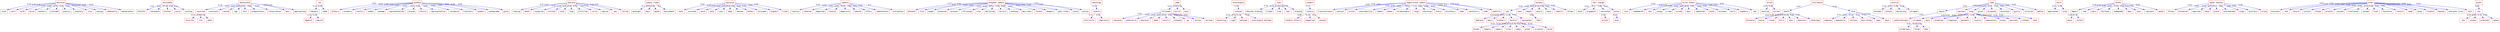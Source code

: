 strict digraph {
	decision	 [color=red,
		fontname=courier,
		shape=box];
	kind	 [color=red,
		fontname=courier,
		shape=box];
	decision -> kind	 [color=blue,
		xlabel=0.32];
	court	 [color=red,
		fontname=courier,
		shape=box];
	decision -> court	 [color=blue,
		xlabel=0.27];
	wife	 [color=red,
		fontname=courier,
		shape=box];
	decision -> wife	 [color=blue,
		xlabel=0.76];
	serve	 [color=red,
		fontname=courier,
		shape=box];
	decision -> serve	 [color=blue,
		xlabel=0.24];
	mothers	 [color=red,
		fontname=courier,
		shape=box];
	decision -> mothers	 [color=blue,
		xlabel=0.46];
	informed	 [color=red,
		fontname=courier,
		shape=box];
	decision -> informed	 [color=blue,
		xlabel=0.59];
	piously	 [color=red,
		fontname=courier,
		shape=box];
	decision -> piously	 [color=blue,
		xlabel=0.41];
	chastely	 [color=red,
		fontname=courier,
		shape=box];
	decision -> chastely	 [color=blue,
		xlabel=0.43];
	live	 [color=red,
		fontname=courier,
		shape=box];
	decision -> live	 [color=blue,
		xlabel=0.14];
	asking	 [color=red,
		fontname=courier,
		shape=box];
	decision -> asking	 [color=blue,
		xlabel=0.27];
	obediently	 [color=red,
		fontname=courier,
		shape=box];
	decision -> obediently	 [color=blue,
		xlabel=0.62];
	dasharathas	 [color=red,
		fontname=courier,
		shape=box];
	decision -> dasharathas	 [color=blue,
		xlabel=0.43];
	dissuaded	 [color=red,
		fontname=courier,
		shape=box];
	faithful	 [color=red,
		fontname=courier,
		shape=box];
	dissuaded -> faithful	 [color=blue,
		xlabel=0.22];
	lakshmana	 [color=red,
		fontname=courier,
		shape=box];
	dissuaded -> lakshmana	 [color=blue,
		xlabel=0.41];
	brother	 [color=red,
		fontname=courier,
		shape=box];
	dissuaded -> brother	 [color=blue,
		xlabel=0.38];
	exile	 [color=red,
		fontname=courier,
		shape=box];
	dissuaded -> exile	 [color=blue,
		xlabel=0.19];
	joining	 [color=red,
		fontname=courier,
		shape=box];
	dissuaded -> joining	 [color=blue,
		xlabel=0.22];
	dasharatha	 [color=red,
		fontname=courier,
		shape=box];
	resolved	 [color=red,
		fontname=courier,
		shape=box];
	dasharatha -> resolved	 [color=blue,
		xlabel=0.19];
	necessary	 [color=red,
		fontname=courier,
		shape=box];
	dasharatha -> necessary	 [color=blue,
		xlabel=0.03];
	caused	 [color=red,
		fontname=courier,
		shape=box];
	dasharatha -> caused	 [color=blue,
		xlabel=0.03];
	age	 [color=red,
		fontname=courier,
		shape=box];
	dasharatha -> age	 [color=blue,
		xlabel=0.03];
	felt	 [color=red,
		fontname=courier,
		shape=box];
	dasharatha -> felt	 [color=blue,
		xlabel=0.03];
	preparations	 [color=red,
		fontname=courier,
		shape=box];
	dasharatha -> preparations	 [color=blue,
		xlabel=0.03];
	consecration	 [color=red,
		fontname=courier,
		shape=box];
	dasharatha -> consecration	 [color=blue,
		xlabel=0.03];
	heir	 [color=red,
		fontname=courier,
		shape=box];
	dasharatha -> heir	 [color=blue,
		xlabel=0.03];
	approaching	 [color=red,
		fontname=courier,
		shape=box];
	dasharatha -> approaching	 [color=blue,
		xlabel=0.03];
	favorite	 [color=red,
		fontname=courier,
		shape=box];
	resolved -> favorite	 [color=blue,
		xlabel=0.14];
	old	 [color=red,
		fontname=courier,
		shape=box];
	resolved -> old	 [color=blue,
		xlabel=0.08];
	make	 [color=red,
		fontname=courier,
		shape=box];
	resolved -> make	 [color=blue,
		xlabel=0.14];
	son	 [color=red,
		fontname=courier,
		shape=box];
	requests	 [color=red,
		fontname=courier,
		shape=box];
	son -> requests	 [color=blue,
		xlabel=0.16];
	made	 [color=red,
		fontname=courier,
		shape=box];
	son -> made	 [color=blue,
		xlabel=0.03];
	appoint	 [color=red,
		fontname=courier,
		shape=box];
	requests -> appoint	 [color=blue,
		xlabel=0.14];
	banish	 [color=red,
		fontname=courier,
		shape=box];
	requests -> banish	 [color=blue,
		xlabel=0.19];
	ayodhya	 [color=red,
		fontname=courier,
		shape=box];
	affairs	 [color=red,
		fontname=courier,
		shape=box];
	ayodhya -> affairs	 [color=blue,
		xlabel=0.03];
	solemnly	 [color=red,
		fontname=courier,
		shape=box];
	ayodhya -> solemnly	 [color=blue,
		xlabel=0.03];
	country	 [color=red,
		fontname=courier,
		shape=box];
	ayodhya -> country	 [color=blue,
		xlabel=0.08];
	symbol	 [color=red,
		fontname=courier,
		shape=box];
	ayodhya -> symbol	 [color=blue,
		xlabel=0.03];
	manage	 [color=red,
		fontname=courier,
		shape=box];
	ayodhya -> manage	 [color=blue,
		xlabel=0.03];
	representatives	 [color=red,
		fontname=courier,
		shape=box];
	ayodhya -> representatives	 [color=blue,
		xlabel=0.03];
	placed	 [color=red,
		fontname=courier,
		shape=box];
	ayodhya -> placed	 [color=blue,
		xlabel=0.05];
	returns	 [color=red,
		fontname=courier,
		shape=box];
	ayodhya -> returns	 [color=blue,
		xlabel=0.03];
	representative	 [color=red,
		fontname=courier,
		shape=box];
	ayodhya -> representative	 [color=blue,
		xlabel=0.03];
	residence	 [color=red,
		fontname=courier,
		shape=box];
	ayodhya -> residence	 [color=blue,
		xlabel=0.03];
	transfers	 [color=red,
		fontname=courier,
		shape=box];
	ayodhya -> transfers	 [color=blue,
		xlabel=0.03];
	sandals	 [color=red,
		fontname=courier,
		shape=box];
	ayodhya -> sandals	 [color=blue,
		xlabel=0.03];
	nandigrama	 [color=red,
		fontname=courier,
		shape=box];
	ayodhya -> nandigrama	 [color=blue,
		xlabel=0.24];
	gives	 [color=red,
		fontname=courier,
		shape=box];
	ayodhya -> gives	 [color=blue,
		xlabel=0.03];
	bharata	 [color=red,
		fontname=courier,
		shape=box];
	staying	 [color=red,
		fontname=courier,
		shape=box];
	bharata -> staying	 [color=blue,
		xlabel=0.27];
	death	 [color=red,
		fontname=courier,
		shape=box];
	bharata -> death	 [color=blue,
		xlabel=0.43];
	rajagriha	 [color=red,
		fontname=courier,
		shape=box];
	bharata -> rajagriha	 [color=blue,
		xlabel=0.32];
	invited	 [color=red,
		fontname=courier,
		shape=box];
	bharata -> invited	 [color=blue,
		xlabel=0.32];
	royal	 [color=red,
		fontname=courier,
		shape=box];
	bharata -> royal	 [color=blue,
		xlabel=0.51];
	long	 [color=red,
		fontname=courier,
		shape=box];
	bharata -> long	 [color=blue,
		xlabel=0.16];
	fulfilled	 [color=red,
		fontname=courier,
		shape=box];
	bharata -> fulfilled	 [color=blue,
		xlabel=0.78];
	curse	 [color=red,
		fontname=courier,
		shape=box];
	bharata -> curse	 [color=blue,
		xlabel=1.0];
	capital	 [color=red,
		fontname=courier,
		shape=box];
	bharata -> capital	 [color=blue,
		xlabel=0.35];
	was	 [color=red,
		fontname=courier,
		shape=box];
	bharata -> was	 [color=blue,
		xlabel=0.41];
	called	 [color=red,
		fontname=courier,
		shape=box];
	bharata -> called	 [color=blue,
		xlabel=0.27];
	"uneasy sleep"	 [color=red,
		fontname=courier,
		shape=box];
	midnight	 [color=red,
		fontname=courier,
		shape=box];
	"uneasy sleep" -> midnight	 [color=blue,
		xlabel=0.3];
	days	 [color=red,
		fontname=courier,
		shape=box];
	"uneasy sleep" -> days	 [color=blue,
		xlabel=0.03];
	awoke	 [color=red,
		fontname=courier,
		shape=box];
	"uneasy sleep" -> awoke	 [color=blue,
		xlabel=0.03];
	banishment	 [color=red,
		fontname=courier,
		shape=box];
	"uneasy sleep" -> banishment	 [color=blue,
		xlabel=0.3];
	kausalya	 [color=red,
		fontname=courier,
		shape=box];
	duty	 [color=red,
		fontname=courier,
		shape=box];
	kausalya -> duty	 [color=blue,
		xlabel=0.03];
	insisted	 [color=red,
		fontname=courier,
		shape=box];
	kausalya -> insisted	 [color=blue,
		xlabel=0.03];
	word	 [color=red,
		fontname=courier,
		shape=box];
	kausalya -> word	 [color=blue,
		xlabel=0.03];
	help	 [color=red,
		fontname=courier,
		shape=box];
	kausalya -> help	 [color=blue,
		xlabel=0.03];
	vain	 [color=red,
		fontname=courier,
		shape=box];
	kausalya -> vain	 [color=blue,
		xlabel=0.03];
	keep	 [color=red,
		fontname=courier,
		shape=box];
	kausalya -> keep	 [color=blue,
		xlabel=0.03];
	dharma	 [color=red,
		fontname=courier,
		shape=box];
	kausalya -> dharma	 [color=blue,
		xlabel=0.03];
	mother	 [color=red,
		fontname=courier,
		shape=box];
	kausalya -> mother	 [color=blue,
		xlabel=0.03];
	dissuade	 [color=red,
		fontname=courier,
		shape=box];
	kausalya -> dissuade	 [color=blue,
		xlabel=0.22];
	highest	 [color=red,
		fontname=courier,
		shape=box];
	kausalya -> highest	 [color=blue,
		xlabel=0.03];
	tried	 [color=red,
		fontname=courier,
		shape=box];
	kausalya -> tried	 [color=blue,
		xlabel=0.03];
	remains	 [color=red,
		fontname=courier,
		shape=box];
	resolve	 [color=red,
		fontname=courier,
		shape=box];
	remains -> resolve	 [color=blue,
		xlabel=0.03];
	libation	 [color=red,
		fontname=courier,
		shape=box];
	remains -> libation	 [color=blue,
		xlabel=0.03];
	departed	 [color=red,
		fontname=courier,
		shape=box];
	remains -> departed	 [color=blue,
		xlabel=0.05];
	funeral	 [color=red,
		fontname=courier,
		shape=box];
	remains -> funeral	 [color=blue,
		xlabel=0.03];
	departure	 [color=red,
		fontname=courier,
		shape=box];
	remains -> departure	 [color=blue,
		xlabel=0.03];
	reminds	 [color=red,
		fontname=courier,
		shape=box];
	remains -> reminds	 [color=blue,
		xlabel=0.03];
	offers	 [color=red,
		fontname=courier,
		shape=box];
	remains -> offers	 [color=blue,
		xlabel=0.03];
	lamentations	 [color=red,
		fontname=courier,
		shape=box];
	remains -> lamentations	 [color=blue,
		xlabel=0.03];
	entreaties	 [color=red,
		fontname=courier,
		shape=box];
	remains -> entreaties	 [color=blue,
		xlabel=0.3];
	"eloquent speech"	 [color=red,
		fontname=courier,
		shape=box];
	devoted	 [color=red,
		fontname=courier,
		shape=box];
	"eloquent speech" -> devoted	 [color=blue,
		xlabel=0.27];
	firm	 [color=red,
		fontname=courier,
		shape=box];
	"eloquent speech" -> firm	 [color=blue,
		xlabel=0.03];
	woman	 [color=red,
		fontname=courier,
		shape=box];
	"eloquent speech" -> woman	 [color=blue,
		xlabel=0.03];
	answered	 [color=red,
		fontname=courier,
		shape=box];
	"eloquent speech" -> answered	 [color=blue,
		xlabel=0.03];
	prevent	 [color=red,
		fontname=courier,
		shape=box];
	"eloquent speech" -> prevent	 [color=blue,
		xlabel=0.03];
	following	 [color=red,
		fontname=courier,
		shape=box];
	"eloquent speech" -> following	 [color=blue,
		xlabel=0.03];
	sita	 [color=red,
		fontname=courier,
		shape=box];
	"eloquent speech" -> sita	 [color=blue,
		xlabel=0.03];
	declaring	 [color=red,
		fontname=courier,
		shape=box];
	"eloquent speech" -> declaring	 [color=blue,
		xlabel=0.03];
	terrors	 [color=red,
		fontname=courier,
		shape=box];
	"eloquent speech" -> terrors	 [color=blue,
		xlabel=0.03];
	nothing	 [color=red,
		fontname=courier,
		shape=box];
	"eloquent speech" -> nothing	 [color=blue,
		xlabel=0.03];
	describes	 [color=red,
		fontname=courier,
		shape=box];
	"eloquent speech" -> describes	 [color=blue,
		xlabel=0.03];
	forest	 [color=red,
		fontname=courier,
		shape=box];
	"eloquent speech" -> forest	 [color=blue,
		xlabel=0.03];
	dangers	 [color=red,
		fontname=courier,
		shape=box];
	"eloquent speech" -> dangers	 [color=blue,
		xlabel=0.03];
	"pati-vrata"	 [color=red,
		fontname=courier,
		shape=box];
	"eloquent speech" -> "pati-vrata"	 [color=blue,
		xlabel=0.03];
	could	 [color=red,
		fontname=courier,
		shape=box];
	"eloquent speech" -> could	 [color=blue,
		xlabel=0.03];
	duties	 [color=red,
		fontname=courier,
		shape=box];
	"eloquent speech" -> duties	 [color=blue,
		xlabel=0.03];
	teachings	 [color=red,
		fontname=courier,
		shape=box];
	rejects	 [color=red,
		fontname=courier,
		shape=box];
	teachings -> rejects	 [color=blue,
		xlabel=0.14];
	nihilistic	 [color=red,
		fontname=courier,
		shape=box];
	rejects -> nihilistic	 [color=blue,
		xlabel=0.11];
	vigorously	 [color=red,
		fontname=courier,
		shape=box];
	rejects -> vigorously	 [color=blue,
		xlabel=0.14];
	yama	 [color=red,
		fontname=courier,
		shape=box];
	followed	 [color=red,
		fontname=courier,
		shape=box];
	yama -> followed	 [color=blue,
		xlabel=0.03];
	world	 [color=red,
		fontname=courier,
		shape=box];
	yama -> world	 [color=blue,
		xlabel=0.03];
	must	 [color=red,
		fontname=courier,
		shape=box];
	yama -> must	 [color=blue,
		xlabel=0.16];
	satyavan	 [color=red,
		fontname=courier,
		shape=box];
	followed -> satyavan	 [color=blue,
		xlabel=0.03];
	underworld	 [color=red,
		fontname=courier,
		shape=box];
	followed -> underworld	 [color=blue,
		xlabel=0.03];
	wherever	 [color=red,
		fontname=courier,
		shape=box];
	followed -> wherever	 [color=blue,
		xlabel=0.03];
	dead	 [color=red,
		fontname=courier,
		shape=box];
	followed -> dead	 [color=blue,
		xlabel=0.03];
	savitri	 [color=red,
		fontname=courier,
		shape=box];
	followed -> savitri	 [color=blue,
		xlabel=0.03];
	husband	 [color=red,
		fontname=courier,
		shape=box];
	followed -> husband	 [color=blue,
		xlabel=0.03];
	go	 [color=red,
		fontname=courier,
		shape=box];
	followed -> go	 [color=blue,
		xlabel=0.03];
	follow	 [color=red,
		fontname=courier,
		shape=box];
	followed -> follow	 [color=blue,
		xlabel=0.03];
	reclaim	 [color=red,
		fontname=courier,
		shape=box];
	followed -> reclaim	 [color=blue,
		xlabel=0.03];
	sovereignty	 [color=red,
		fontname=courier,
		shape=box];
	refuses	 [color=red,
		fontname=courier,
		shape=box];
	sovereignty -> refuses	 [color=blue,
		xlabel=0.19];
	objecting	 [color=red,
		fontname=courier,
		shape=box];
	refuses -> objecting	 [color=blue,
		xlabel=0.16];
	right	 [color=red,
		fontname=courier,
		shape=box];
	refuses -> right	 [color=blue,
		xlabel=0.16];
	belongs	 [color=red,
		fontname=courier,
		shape=box];
	refuses -> belongs	 [color=blue,
		xlabel=0.19];
	"sovereignty belongs"	 [color=red,
		fontname=courier,
		shape=box];
	refuses -> "sovereignty belongs"	 [color=blue,
		xlabel=0.16];
	sees	 [color=red,
		fontname=courier,
		shape=box];
	"bharata drawing"	 [color=red,
		fontname=courier,
		shape=box];
	sees -> "bharata drawing"	 [color=blue,
		xlabel=0.16];
	climbs	 [color=red,
		fontname=courier,
		shape=box];
	sees -> climbs	 [color=blue,
		xlabel=0.22];
	tree	 [color=red,
		fontname=courier,
		shape=box];
	sees -> tree	 [color=blue,
		xlabel=0.19];
	near	 [color=red,
		fontname=courier,
		shape=box];
	sees -> near	 [color=blue,
		xlabel=0.14];
	drawing	 [color=red,
		fontname=courier,
		shape=box];
	sees -> drawing	 [color=blue,
		xlabel=0.19];
	conduct	 [color=red,
		fontname=courier,
		shape=box];
	finally	 [color=red,
		fontname=courier,
		shape=box];
	conduct -> finally	 [color=blue,
		xlabel=0.11];
	"conduct affairs"	 [color=red,
		fontname=courier,
		shape=box];
	finally -> "conduct affairs"	 [color=blue,
		xlabel=0.08];
	compelled	 [color=red,
		fontname=courier,
		shape=box];
	finally -> compelled	 [color=blue,
		xlabel=0.16];
	consent	 [color=red,
		fontname=courier,
		shape=box];
	finally -> consent	 [color=blue,
		xlabel=0.11];
	"magnificent speech"	 [color=red,
		fontname=courier,
		shape=box];
	transitoriness	 [color=red,
		fontname=courier,
		shape=box];
	"magnificent speech" -> transitoriness	 [color=blue,
		xlabel=0.03];
	natural	 [color=red,
		fontname=courier,
		shape=box];
	"magnificent speech" -> natural	 [color=blue,
		xlabel=0.03];
	invite	 [color=red,
		fontname=courier,
		shape=box];
	"magnificent speech" -> invite	 [color=blue,
		xlabel=0.05];
	inevitability	 [color=red,
		fontname=courier,
		shape=box];
	"magnificent speech" -> inevitability	 [color=blue,
		xlabel=0.03];
	lament	 [color=red,
		fontname=courier,
		shape=box];
	"magnificent speech" -> lament	 [color=blue,
		xlabel=0.03];
	makes	 [color=red,
		fontname=courier,
		shape=box];
	"magnificent speech" -> makes	 [color=blue,
		xlabel=0.03];
	unreasonable	 [color=red,
		fontname=courier,
		shape=box];
	"magnificent speech" -> unreasonable	 [color=blue,
		xlabel=0.03];
	reign	 [color=red,
		fontname=courier,
		shape=box];
	"magnificent speech" -> reign	 [color=blue,
		xlabel=0.3];
	mourning	 [color=red,
		fontname=courier,
		shape=box];
	"magnificent speech" -> mourning	 [color=blue,
		xlabel=0.03];
	every	 [color=red,
		fontname=courier,
		shape=box];
	"magnificent speech" -> every	 [color=blue,
		xlabel=0.03];
	existence	 [color=red,
		fontname=courier,
		shape=box];
	"magnificent speech" -> existence	 [color=blue,
		xlabel=0.03];
	seem	 [color=red,
		fontname=courier,
		shape=box];
	"magnificent speech" -> seem	 [color=blue,
		xlabel=0.03];
	counselors	 [color=red,
		fontname=courier,
		shape=box];
	"magnificent speech" -> counselors	 [color=blue,
		xlabel=0.3];
	come	 [color=red,
		fontname=courier,
		shape=box];
	"magnificent speech" -> come	 [color=blue,
		xlabel=0.03];
	comforts	 [color=red,
		fontname=courier,
		shape=box];
	"magnificent speech" -> comforts	 [color=blue,
		xlabel=0.05];
	kaikeyi	 [color=red,
		fontname=courier,
		shape=box];
	one	 [color=red,
		fontname=courier,
		shape=box];
	kaikeyi -> one	 [color=blue,
		xlabel=0.03];
	asks	 [color=red,
		fontname=courier,
		shape=box];
	kaikeyi -> asks	 [color=blue,
		xlabel=0.03];
	begin	 [color=red,
		fontname=courier,
		shape=box];
	kaikeyi -> begin	 [color=blue,
		xlabel=0.03];
	return	 [color=red,
		fontname=courier,
		shape=box];
	kaikeyi -> return	 [color=blue,
		xlabel=0.16];
	many	 [color=red,
		fontname=courier,
		shape=box];
	kaikeyi -> many	 [color=blue,
		xlabel=0.03];
	reports	 [color=red,
		fontname=courier,
		shape=box];
	kaikeyi -> reports	 [color=blue,
		xlabel=0.03];
	throws	 [color=red,
		fontname=courier,
		shape=box];
	kaikeyi -> throws	 [color=blue,
		xlabel=0.03];
	embrace	 [color=red,
		fontname=courier,
		shape=box];
	one -> embrace	 [color=blue,
		xlabel=0.03];
	tears	 [color=red,
		fontname=courier,
		shape=box];
	one -> tears	 [color=blue,
		xlabel=0.03];
	brothers	 [color=red,
		fontname=courier,
		shape=box];
	one -> brothers	 [color=blue,
		xlabel=0.03];
	heretic	 [color=red,
		fontname=courier,
		shape=box];
	one -> heretic	 [color=blue,
		xlabel=0.16];
	reproaches	 [color=red,
		fontname=courier,
		shape=box];
	one -> reproaches	 [color=blue,
		xlabel=0.03];
	feet	 [color=red,
		fontname=courier,
		shape=box];
	begin -> feet	 [color=blue,
		xlabel=0.03];
	dispel	 [color=red,
		fontname=courier,
		shape=box];
	heretic -> dispel	 [color=blue,
		xlabel=0.14];
	skeptic	 [color=red,
		fontname=courier,
		shape=box];
	heretic -> skeptic	 [color=blue,
		xlabel=0.14];
	jabali	 [color=red,
		fontname=courier,
		shape=box];
	heretic -> jabali	 [color=blue,
		xlabel=0.16];
	tries	 [color=red,
		fontname=courier,
		shape=box];
	heretic -> tries	 [color=blue,
		xlabel=0.14];
	ramas	 [color=red,
		fontname=courier,
		shape=box];
	heretic -> ramas	 [color=blue,
		xlabel=0.19];
	great	 [color=red,
		fontname=courier,
		shape=box];
	heretic -> great	 [color=blue,
		xlabel=0.11];
	scruples	 [color=red,
		fontname=courier,
		shape=box];
	heretic -> scruples	 [color=blue,
		xlabel=0.14];
	moral	 [color=red,
		fontname=courier,
		shape=box];
	heretic -> moral	 [color=blue,
		xlabel=0.14];
	"fail change"	 [color=red,
		fontname=courier,
		shape=box];
	mind	 [color=red,
		fontname=courier,
		shape=box];
	"fail change" -> mind	 [color=blue,
		xlabel=0.03];
	arguments	 [color=red,
		fontname=courier,
		shape=box];
	"fail change" -> arguments	 [color=blue,
		xlabel=0.3];
	vasishtha	 [color=red,
		fontname=courier,
		shape=box];
	"fail change" -> vasishtha	 [color=blue,
		xlabel=0.03];
	pious	 [color=red,
		fontname=courier,
		shape=box];
	"fail change" -> pious	 [color=blue,
		xlabel=0.27];
	priest	 [color=red,
		fontname=courier,
		shape=box];
	vasishtha -> priest	 [color=blue,
		xlabel=0.19];
	even	 [color=red,
		fontname=courier,
		shape=box];
	pious -> even	 [color=blue,
		xlabel=0.03];
	"blind father"	 [color=red,
		fontname=courier,
		shape=box];
	loss	 [color=red,
		fontname=courier,
		shape=box];
	"blind father" -> loss	 [color=blue,
		xlabel=0.05];
	remembered	 [color=red,
		fontname=courier,
		shape=box];
	"blind father" -> remembered	 [color=blue,
		xlabel=0.05];
	die	 [color=red,
		fontname=courier,
		shape=box];
	"blind father" -> die	 [color=blue,
		xlabel=0.05];
	young	 [color=red,
		fontname=courier,
		shape=box];
	"blind father" -> young	 [color=blue,
		xlabel=0.03];
	crime	 [color=red,
		fontname=courier,
		shape=box];
	"blind father" -> crime	 [color=blue,
		xlabel=0.05];
	cursed	 [color=red,
		fontname=courier,
		shape=box];
	"blind father" -> cursed	 [color=blue,
		xlabel=0.05];
	boys	 [color=red,
		fontname=courier,
		shape=box];
	"blind father" -> boys	 [color=blue,
		xlabel=0.05];
	committed	 [color=red,
		fontname=courier,
		shape=box];
	"blind father" -> committed	 [color=blue,
		xlabel=0.27];
	youth	 [color=red,
		fontname=courier,
		shape=box];
	"blind father" -> youth	 [color=blue,
		xlabel=0.05];
	mistake	 [color=red,
		fontname=courier,
		shape=box];
	"blind father" -> mistake	 [color=blue,
		xlabel=0.05];
	tells	 [color=red,
		fontname=courier,
		shape=box];
	"blind father" -> tells	 [color=blue,
		xlabel=0.05];
	suddenly	 [color=red,
		fontname=courier,
		shape=box];
	"blind father" -> suddenly	 [color=blue,
		xlabel=0.03];
	man	 [color=red,
		fontname=courier,
		shape=box];
	"blind father" -> man	 [color=blue,
		xlabel=0.03];
	blind	 [color=red,
		fontname=courier,
		shape=box];
	hunting	 [color=red,
		fontname=courier,
		shape=box];
	blind -> hunting	 [color=blue,
		xlabel=0.03];
	killed	 [color=red,
		fontname=courier,
		shape=box];
	blind -> killed	 [color=blue,
		xlabel=0.03];
	chitrakuta	 [color=red,
		fontname=courier,
		shape=box];
	heard	 [color=red,
		fontname=courier,
		shape=box];
	chitrakuta -> heard	 [color=blue,
		xlabel=0.03];
	find	 [color=red,
		fontname=courier,
		shape=box];
	chitrakuta -> find	 [color=blue,
		xlabel=0.16];
	distance	 [color=red,
		fontname=courier,
		shape=box];
	heard -> distance	 [color=blue,
		xlabel=0.03];
	noise	 [color=red,
		fontname=courier,
		shape=box];
	heard -> noise	 [color=blue,
		xlabel=0.03];
	clouds	 [color=red,
		fontname=courier,
		shape=box];
	heard -> clouds	 [color=blue,
		xlabel=0.03];
	hills	 [color=red,
		fontname=courier,
		shape=box];
	heard -> hills	 [color=blue,
		xlabel=0.03];
	sets	 [color=red,
		fontname=courier,
		shape=box];
	heard -> sets	 [color=blue,
		xlabel=0.03];
	beauties	 [color=red,
		fontname=courier,
		shape=box];
	heard -> beauties	 [color=blue,
		xlabel=0.03];
	landscape	 [color=red,
		fontname=courier,
		shape=box];
	heard -> landscape	 [color=blue,
		xlabel=0.03];
	camping	 [color=red,
		fontname=courier,
		shape=box];
	find -> camping	 [color=blue,
		xlabel=0.11];
	meanwhile	 [color=red,
		fontname=courier,
		shape=box];
	find -> meanwhile	 [color=blue,
		xlabel=0.05];
	retinue	 [color=red,
		fontname=courier,
		shape=box];
	find -> retinue	 [color=blue,
		xlabel=0.14];
	describing	 [color=red,
		fontname=courier,
		shape=box];
	find -> describing	 [color=blue,
		xlabel=0.11];
	seen	 [color=red,
		fontname=courier,
		shape=box];
	find -> seen	 [color=blue,
		xlabel=0.14];
	dust	 [color=red,
		fontname=courier,
		shape=box];
	find -> dust	 [color=blue,
		xlabel=0.14];
	hostile	 [color=red,
		fontname=courier,
		shape=box];
	becomes	 [color=red,
		fontname=courier,
		shape=box];
	hostile -> becomes	 [color=blue,
		xlabel=0.16];
	attack	 [color=red,
		fontname=courier,
		shape=box];
	hostile -> attack	 [color=blue,
		xlabel=0.16];
	believing	 [color=red,
		fontname=courier,
		shape=box];
	hostile -> believing	 [color=blue,
		xlabel=0.54];
	enraged	 [color=red,
		fontname=courier,
		shape=box];
	hostile -> enraged	 [color=blue,
		xlabel=0.19];
	rama	 [color=red,
		fontname=courier,
		shape=box];
	regret	 [color=red,
		fontname=courier,
		shape=box];
	rama -> regret	 [color=blue,
		xlabel=0.03];
	learned	 [color=red,
		fontname=courier,
		shape=box];
	rama -> learned	 [color=blue,
		xlabel=0.03];
	king	 [color=red,
		fontname=courier,
		shape=box];
	rama -> king	 [color=blue,
		xlabel=0.03];
	grief	 [color=red,
		fontname=courier,
		shape=box];
	rama -> grief	 [color=blue,
		xlabel=0.19];
	accepted	 [color=red,
		fontname=courier,
		shape=box];
	rama -> accepted	 [color=blue,
		xlabel=0.03];
	uncertain	 [color=red,
		fontname=courier,
		shape=box];
	rama -> uncertain	 [color=blue,
		xlabel=0.03];
	guilty	 [color=red,
		fontname=courier,
		shape=box];
	rama -> guilty	 [color=blue,
		xlabel=0.05];
	tortured	 [color=red,
		fontname=courier,
		shape=box];
	rama -> tortured	 [color=blue,
		xlabel=0.05];
	matter	 [color=red,
		fontname=courier,
		shape=box];
	rama -> matter	 [color=blue,
		xlabel=0.03];
	unhesitatingly	 [color=red,
		fontname=courier,
		shape=box];
	regret -> unhesitatingly	 [color=blue,
		xlabel=0.03];
	stripped	 [color=red,
		fontname=courier,
		shape=box];
	king -> stripped	 [color=blue,
		xlabel=0.03];
	bark	 [color=red,
		fontname=courier,
		shape=box];
	king -> bark	 [color=blue,
		xlabel=0.03];
	breaking	 [color=red,
		fontname=courier,
		shape=box];
	king -> breaking	 [color=blue,
		xlabel=0.03];
	trappings	 [color=red,
		fontname=courier,
		shape=box];
	king -> trappings	 [color=blue,
		xlabel=0.03];
	garments	 [color=red,
		fontname=courier,
		shape=box];
	king -> garments	 [color=blue,
		xlabel=0.03];
	royalty	 [color=red,
		fontname=courier,
		shape=box];
	king -> royalty	 [color=blue,
		xlabel=0.03];
	separation	 [color=red,
		fontname=courier,
		shape=box];
	king -> separation	 [color=blue,
		xlabel=0.03];
	alone	 [color=red,
		fontname=courier,
		shape=box];
	king -> alone	 [color=blue,
		xlabel=0.03];
	mourned	 [color=red,
		fontname=courier,
		shape=box];
	king -> mourned	 [color=blue,
		xlabel=0.03];
	clothed	 [color=red,
		fontname=courier,
		shape=box];
	king -> clothed	 [color=blue,
		xlabel=0.16];
	went	 [color=red,
		fontname=courier,
		shape=box];
	king -> went	 [color=blue,
		xlabel=0.03];
	wilderness	 [color=red,
		fontname=courier,
		shape=box];
	stripped -> wilderness	 [color=blue,
		xlabel=0.03];
	three	 [color=red,
		fontname=courier,
		shape=box];
	stripped -> three	 [color=blue,
		xlabel=0.03];
	bear	 [color=red,
		fontname=courier,
		shape=box];
	stripped -> bear	 [color=blue,
		xlabel=0.03];
	halts	 [color=red,
		fontname=courier,
		shape=box];
	approaches	 [color=red,
		fontname=courier,
		shape=box];
	halts -> approaches	 [color=blue,
		xlabel=0.03];
	army	 [color=red,
		fontname=courier,
		shape=box];
	halts -> army	 [color=blue,
		xlabel=0.16];
	father	 [color=red,
		fontname=courier,
		shape=box];
	depart	 [color=red,
		fontname=courier,
		shape=box];
	father -> depart	 [color=blue,
		xlabel=0.24];
	had	 [color=red,
		fontname=courier,
		shape=box];
	father -> had	 [color=blue,
		xlabel=0.03];
	years	 [color=red,
		fontname=courier,
		shape=box];
	father -> years	 [color=blue,
		xlabel=0.08];
	fourteen	 [color=red,
		fontname=courier,
		shape=box];
	father -> fourteen	 [color=blue,
		xlabel=0.05];
	commanded	 [color=red,
		fontname=courier,
		shape=box];
	father -> commanded	 [color=blue,
		xlabel=0.05];
	dear	 [color=red,
		fontname=courier,
		shape=box];
	father -> dear	 [color=blue,
		xlabel=0.03];
	says	 [color=red,
		fontname=courier,
		shape=box];
	father -> says	 [color=blue,
		xlabel=0.11];
	reproach	 [color=red,
		fontname=courier,
		shape=box];
	father -> reproach	 [color=blue,
		xlabel=0.05];
	spend	 [color=red,
		fontname=courier,
		shape=box];
	father -> spend	 [color=blue,
		xlabel=0.03];
	never	 [color=red,
		fontname=courier,
		shape=box];
	depart -> never	 [color=blue,
		xlabel=0.08];
	either	 [color=red,
		fontname=courier,
		shape=box];
	depart -> either	 [color=blue,
		xlabel=0.14];
	"queen kaikeyi"	 [color=red,
		fontname=courier,
		shape=box];
	throne	 [color=red,
		fontname=courier,
		shape=box];
	"queen kaikeyi" -> throne	 [color=blue,
		xlabel=0.03];
	elevation	 [color=red,
		fontname=courier,
		shape=box];
	"queen kaikeyi" -> elevation	 [color=blue,
		xlabel=0.05];
	reported	 [color=red,
		fontname=courier,
		shape=box];
	"queen kaikeyi" -> reported	 [color=blue,
		xlabel=0.05];
	maid	 [color=red,
		fontname=courier,
		shape=box];
	"queen kaikeyi" -> maid	 [color=blue,
		xlabel=0.27];
	place	 [color=red,
		fontname=courier,
		shape=box];
	"queen kaikeyi" -> place	 [color=blue,
		xlabel=0.11];
	hunchbacked	 [color=red,
		fontname=courier,
		shape=box];
	"queen kaikeyi" -> hunchbacked	 [color=blue,
		xlabel=0.05];
	urges	 [color=red,
		fontname=courier,
		shape=box];
	"queen kaikeyi" -> urges	 [color=blue,
		xlabel=0.05];
	mistress	 [color=red,
		fontname=courier,
		shape=box];
	"queen kaikeyi" -> mistress	 [color=blue,
		xlabel=0.03];
	bring	 [color=red,
		fontname=courier,
		shape=box];
	"queen kaikeyi" -> bring	 [color=blue,
		xlabel=0.24];
	order	 [color=red,
		fontname=courier,
		shape=box];
	everyone	 [color=red,
		fontname=courier,
		shape=box];
	order -> everyone	 [color=blue,
		xlabel=0.03];
	end	 [color=red,
		fontname=courier,
		shape=box];
	order -> end	 [color=blue,
		xlabel=0.03];
	secure	 [color=red,
		fontname=courier,
		shape=box];
	order -> secure	 [color=blue,
		xlabel=0.03];
	cynical	 [color=red,
		fontname=courier,
		shape=box];
	order -> cynical	 [color=blue,
		xlabel=0.03];
	things	 [color=red,
		fontname=courier,
		shape=box];
	order -> things	 [color=blue,
		xlabel=0.03];
	priests	 [color=red,
		fontname=courier,
		shape=box];
	order -> priests	 [color=blue,
		xlabel=0.03];
	ascend	 [color=red,
		fontname=courier,
		shape=box];
	order -> ascend	 [color=blue,
		xlabel=0.03];
	livelihood	 [color=red,
		fontname=courier,
		shape=box];
	order -> livelihood	 [color=blue,
		xlabel=0.03];
	spread	 [color=red,
		fontname=courier,
		shape=box];
	order -> spread	 [color=blue,
		xlabel=0.19];
	lives	 [color=red,
		fontname=courier,
		shape=box];
	order -> lives	 [color=blue,
		xlabel=0.03];
	therefore	 [color=red,
		fontname=courier,
		shape=box];
	order -> therefore	 [color=blue,
		xlabel=0.03];
	consult	 [color=red,
		fontname=courier,
		shape=box];
	order -> consult	 [color=blue,
		xlabel=0.03];
	need	 [color=red,
		fontname=courier,
		shape=box];
	order -> need	 [color=blue,
		xlabel=0.03];
	venal	 [color=red,
		fontname=courier,
		shape=box];
	order -> venal	 [color=blue,
		xlabel=0.03];
	trouble	 [color=red,
		fontname=courier,
		shape=box];
	order -> trouble	 [color=blue,
		xlabel=0.03];
	beyond	 [color=red,
		fontname=courier,
		shape=box];
	order -> beyond	 [color=blue,
		xlabel=0.03];
	"everyone lives"	 [color=red,
		fontname=courier,
		shape=box];
	order -> "everyone lives"	 [color=blue,
		xlabel=0.03];
	talk	 [color=red,
		fontname=courier,
		shape=box];
	order -> talk	 [color=blue,
		xlabel=0.03];
	grant	 [color=red,
		fontname=courier,
		shape=box];
	yet	 [color=red,
		fontname=courier,
		shape=box];
	grant -> yet	 [color=blue,
		xlabel=0.08];
	two	 [color=red,
		fontname=courier,
		shape=box];
	yet -> two	 [color=blue,
		xlabel=0.03];
	wishes	 [color=red,
		fontname=courier,
		shape=box];
	yet -> wishes	 [color=blue,
		xlabel=0.08];
	promised	 [color=red,
		fontname=courier,
		shape=box];
	yet -> promised	 [color=blue,
		xlabel=0.11];
	asked	 [color=red,
		fontname=courier,
		shape=box];
	yet -> asked	 [color=blue,
		xlabel=0.05];
}

